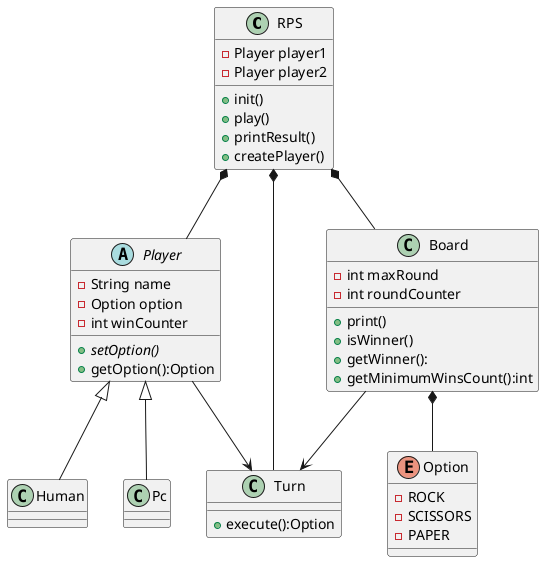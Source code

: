 @startuml

class RPS
abstract class Player
class Turn
class Board
class Human
class Pc
enum Option

RPS *-- Player
RPS *-- Board
RPS *-- Turn

Player <|-- Human
Player <|-- Pc

Board *-- Option
Player --> Turn
Board --> Turn

RPS : - Player player1
RPS : - Player player2
RPS : + init()
RPS : + play()
RPS : + printResult()
RPS : + createPlayer()

Player : - String name
Player : - Option option
Player : - int winCounter
Player : + {abstract}setOption()
Player : + getOption():Option

Board : - int maxRound
Board : - int roundCounter
Board : + print()
Board : + isWinner()
Board : + getWinner():
Board : + getMinimumWinsCount():int


Turn : + execute():Option


Option : - ROCK
Option : - SCISSORS
Option : - PAPER




@enduml